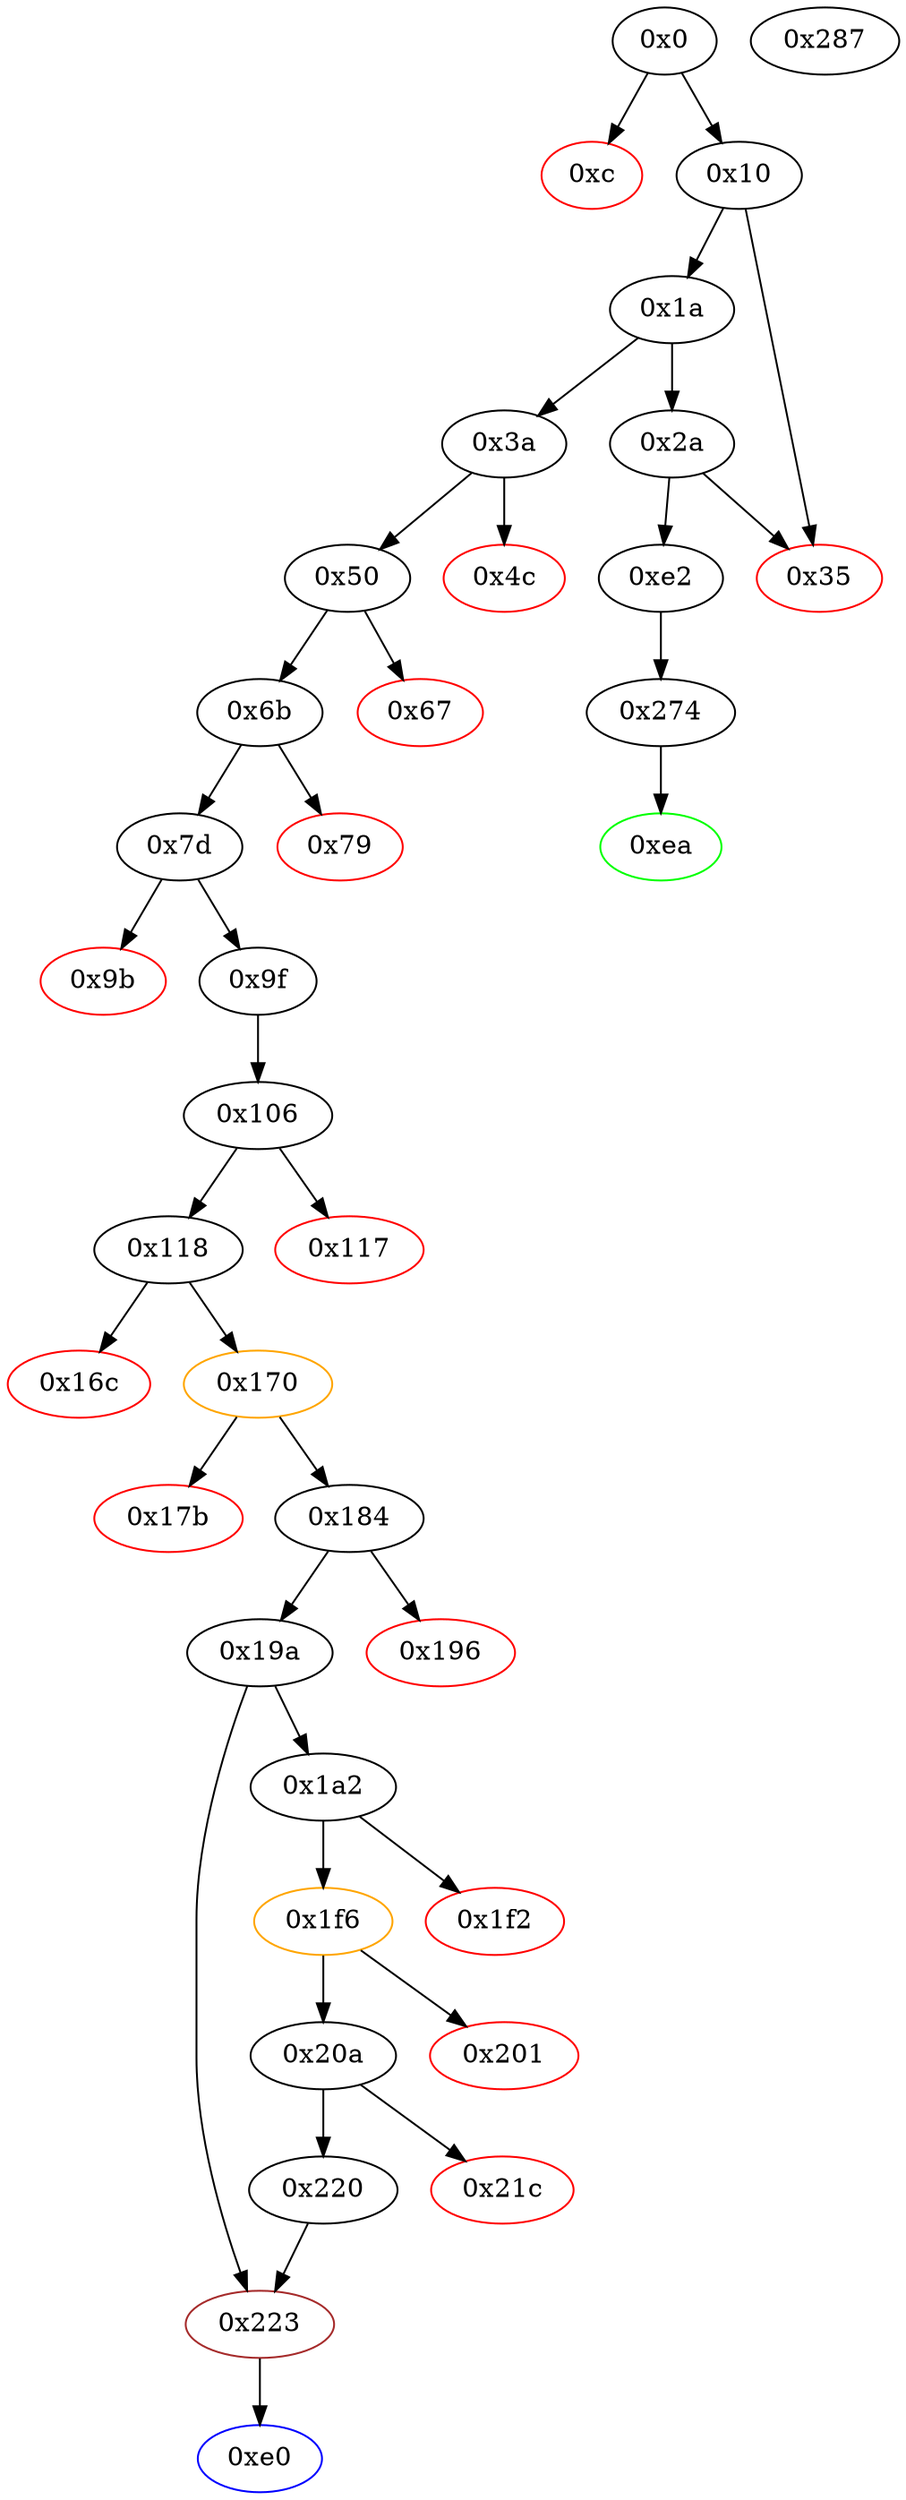 strict digraph "" {
"0x21c" [color=red, fillcolor=white, id="0x21c", style=filled, tooltip="Block 0x21c\n[0x21c:0x21f]\n---\nPredecessors: [0x20a]\nSuccessors: []\n---\n0x21c PUSH1 0x0\n0x21e DUP1\n0x21f REVERT\n---\n0x21c: V184 = 0x0\n0x21f: REVERT 0x0 0x0\n---\nEntry stack: [V13, 0xe0, V67, 0x0, V98, V178, V179]\nStack pops: 0\nStack additions: []\nExit stack: [V13, 0xe0, V67, 0x0, V98, V178, V179]\n\nDef sites:\nV13: {0x1a.0x1f}\n0xe0: {0x3a.0x3b}\nV67: {0x9f.0xb2}\n0x0: {0x106.0x107}\nV98: {0x118.0x121}\nV178: {0x20a.0x211}\nV179: {0x20a.0x212}\n"];
"0x0" [fillcolor=white, id="0x0", style=filled, tooltip="Block 0x0\n[0x0:0xb]\n---\nPredecessors: []\nSuccessors: [0xc, 0x10]\n---\n0x0 PUSH1 0x80\n0x2 PUSH1 0x40\n0x4 MSTORE\n0x5 CALLVALUE\n0x6 DUP1\n0x7 ISZERO\n0x8 PUSH2 0x10\n0xb JUMPI\n---\n0x0: V0 = 0x80\n0x2: V1 = 0x40\n0x4: M[0x40] = 0x80\n0x5: V2 = CALLVALUE\n0x7: V3 = ISZERO V2\n0x8: V4 = 0x10\n0xb: JUMPI 0x10 V3\n---\nEntry stack: []\nStack pops: 0\nStack additions: [V2]\nExit stack: [V2]\n\nDef sites:\n"];
"0x67" [color=red, fillcolor=white, id="0x67", style=filled, tooltip="Block 0x67\n[0x67:0x6a]\n---\nPredecessors: [0x50]\nSuccessors: []\n---\n0x67 PUSH1 0x0\n0x69 DUP1\n0x6a REVERT\n---\n0x67: V38 = 0x0\n0x6a: REVERT 0x0 0x0\n---\nEntry stack: [V13, 0xe0, V30, 0x4, 0x24, V33]\nStack pops: 0\nStack additions: []\nExit stack: [V13, 0xe0, V30, 0x4, 0x24, V33]\n\nDef sites:\nV13: {0x1a.0x1f}\n0xe0: {0x3a.0x3b}\nV30: {0x50.0x52}\n0x4: {0x3a.0x3e}\n0x24: {0x50.0x57}\nV33: {0x50.0x59}\n"];
"0x287" [fillcolor=white, id="0x287", style=filled, tooltip="Block 0x287\n[0x287:0x2bd]\n---\nPredecessors: []\nSuccessors: []\n---\n0x287 INVALID\n0x288 LOG2\n0x289 PUSH5 0x6970667358\n0x28f MISSING 0x22\n0x290 SLT\n0x291 SHA3\n0x292 SWAP1\n0x293 CODESIZE\n0x294 SHA3\n0x295 MISSING 0x5c\n0x296 MISSING 0xc\n0x297 PUSH8 0x635eebd3c97e66bb\n0x2a0 SMOD\n0x2a1 PUSH28 0xee99ff4839360e75f651c30ad0c817d164736f6c63430006080033\n---\n0x287: INVALID \n0x288: LOG S0 S1 S2 S3\n0x289: V205 = 0x6970667358\n0x28f: MISSING 0x22\n0x290: V206 = SLT S0 S1\n0x291: V207 = SHA3 V206 S2\n0x293: V208 = CODESIZE\n0x294: V209 = SHA3 V208 S3\n0x295: MISSING 0x5c\n0x296: MISSING 0xc\n0x297: V210 = 0x635eebd3c97e66bb\n0x2a0: V211 = SMOD 0x635eebd3c97e66bb S0\n0x2a1: V212 = 0xee99ff4839360e75f651c30ad0c817d164736f6c63430006080033\n---\nEntry stack: []\nStack pops: 0\nStack additions: [0x6970667358, V209, V207, 0xee99ff4839360e75f651c30ad0c817d164736f6c63430006080033, V211]\nExit stack: []\n\nDef sites:\n"];
"0x6b" [fillcolor=white, id="0x6b", style=filled, tooltip="Block 0x6b\n[0x6b:0x78]\n---\nPredecessors: [0x50]\nSuccessors: [0x79, 0x7d]\n---\n0x6b JUMPDEST\n0x6c DUP3\n0x6d ADD\n0x6e DUP4\n0x6f PUSH1 0x20\n0x71 DUP3\n0x72 ADD\n0x73 GT\n0x74 ISZERO\n0x75 PUSH2 0x7d\n0x78 JUMPI\n---\n0x6b: JUMPDEST \n0x6d: V39 = ADD 0x4 V33\n0x6f: V40 = 0x20\n0x72: V41 = ADD V39 0x20\n0x73: V42 = GT V41 V30\n0x74: V43 = ISZERO V42\n0x75: V44 = 0x7d\n0x78: JUMPI 0x7d V43\n---\nEntry stack: [V13, 0xe0, V30, 0x4, 0x24, V33]\nStack pops: 4\nStack additions: [S3, S2, S1, V39]\nExit stack: [V13, 0xe0, V30, 0x4, 0x24, V39]\n\nDef sites:\nV13: {0x1a.0x1f}\n0xe0: {0x3a.0x3b}\nV30: {0x50.0x52}\n0x4: {0x3a.0x3e}\n0x24: {0x50.0x57}\nV33: {0x50.0x59}\n"];
"0x223" [color=brown, fillcolor=white, id="0x223", style=filled, tooltip="Block 0x223\n[0x223:0x273]\n---\nPredecessors: [0x19a, 0x220]\nSuccessors: [0xe0]\n---\n0x223 JUMPDEST\n0x224 PUSH1 0x0\n0x226 DUP4\n0x227 MLOAD\n0x228 PUSH1 0x20\n0x22a DUP6\n0x22b ADD\n0x22c PUSH1 0x0\n0x22e CREATE\n0x22f PUSH1 0x40\n0x231 DUP1\n0x232 MLOAD\n0x233 PUSH1 0x1\n0x235 PUSH1 0x1\n0x237 PUSH1 0xa0\n0x239 SHL\n0x23a SUB\n0x23b DUP4\n0x23c AND\n0x23d DUP2\n0x23e MSTORE\n0x23f SWAP1\n0x240 MLOAD\n0x241 SWAP2\n0x242 SWAP3\n0x243 POP\n0x244 PUSH32 0xcf78cf0d6f3d8371e1075c69c492ab4ec5d8cf23a1a239b6a51a1d00be7ca312\n0x265 SWAP2\n0x266 SWAP1\n0x267 DUP2\n0x268 SWAP1\n0x269 SUB\n0x26a PUSH1 0x20\n0x26c ADD\n0x26d SWAP1\n0x26e LOG1\n0x26f POP\n0x270 POP\n0x271 POP\n0x272 POP\n0x273 JUMP\n---\n0x223: JUMPDEST \n0x224: V185 = 0x0\n0x227: V186 = M[V67]\n0x228: V187 = 0x20\n0x22b: V188 = ADD V67 0x20\n0x22c: V189 = 0x0\n0x22e: V190 = CREATE 0x0 V188 V186\n0x22f: V191 = 0x40\n0x232: V192 = M[0x40]\n0x233: V193 = 0x1\n0x235: V194 = 0x1\n0x237: V195 = 0xa0\n0x239: V196 = SHL 0xa0 0x1\n0x23a: V197 = SUB 0x10000000000000000000000000000000000000000 0x1\n0x23c: V198 = AND V190 0xffffffffffffffffffffffffffffffffffffffff\n0x23e: M[V192] = V198\n0x240: V199 = M[0x40]\n0x244: V200 = 0xcf78cf0d6f3d8371e1075c69c492ab4ec5d8cf23a1a239b6a51a1d00be7ca312\n0x269: V201 = SUB V192 V199\n0x26a: V202 = 0x20\n0x26c: V203 = ADD 0x20 V201\n0x26e: LOG V199 V203 0xcf78cf0d6f3d8371e1075c69c492ab4ec5d8cf23a1a239b6a51a1d00be7ca312\n0x273: JUMP 0xe0\n---\nEntry stack: [V13, 0xe0, V67, 0x0, V98]\nStack pops: 4\nStack additions: []\nExit stack: [V13]\n\nDef sites:\nV13: {0x1a.0x1f}\n0xe0: {0x3a.0x3b}\nV67: {0x9f.0xb2}\n0x0: {0x106.0x107}\nV98: {0x118.0x121}\n"];
"0x201" [color=red, fillcolor=white, id="0x201", style=filled, tooltip="Block 0x201\n[0x201:0x209]\n---\nPredecessors: [0x1f6]\nSuccessors: []\n---\n0x201 RETURNDATASIZE\n0x202 PUSH1 0x0\n0x204 DUP1\n0x205 RETURNDATACOPY\n0x206 RETURNDATASIZE\n0x207 PUSH1 0x0\n0x209 REVERT\n---\n0x201: V173 = RETURNDATASIZE\n0x202: V174 = 0x0\n0x205: RETURNDATACOPY 0x0 0x0 V173\n0x206: V175 = RETURNDATASIZE\n0x207: V176 = 0x0\n0x209: REVERT 0x0 V175\n---\nEntry stack: [V13, 0xe0, V67, 0x0, V98, 0xb3f879cb30fe243b4dfee438691c04, 0xd8ccd0f3, V157, V170]\nStack pops: 0\nStack additions: []\nExit stack: [V13, 0xe0, V67, 0x0, V98, 0xb3f879cb30fe243b4dfee438691c04, 0xd8ccd0f3, V157, V170]\n\nDef sites:\nV13: {0x1a.0x1f}\n0xe0: {0x3a.0x3b}\nV67: {0x9f.0xb2}\n0x0: {0x106.0x107}\nV98: {0x118.0x121}\n0xb3f879cb30fe243b4dfee438691c04: {0x1a2.0x1ba}\n0xd8ccd0f3: {0x1a2.0x1bb}\nV157: {0x1a2.0x1d9}\nV170: {0x1f6.0x1fa}\n"];
"0x220" [fillcolor=white, id="0x220", style=filled, tooltip="Block 0x220\n[0x220:0x222]\n---\nPredecessors: [0x20a]\nSuccessors: [0x223]\n---\n0x220 JUMPDEST\n0x221 POP\n0x222 POP\n---\n0x220: JUMPDEST \n---\nEntry stack: [V13, 0xe0, V67, 0x0, V98, V178, V179]\nStack pops: 2\nStack additions: []\nExit stack: [V13, 0xe0, V67, 0x0, V98]\n\nDef sites:\nV13: {0x1a.0x1f}\n0xe0: {0x3a.0x3b}\nV67: {0x9f.0xb2}\n0x0: {0x106.0x107}\nV98: {0x118.0x121}\nV178: {0x20a.0x211}\nV179: {0x20a.0x212}\n"];
"0xe0" [color=blue, fillcolor=white, id="0xe0", style=filled, tooltip="Block 0xe0\n[0xe0:0xe1]\n---\nPredecessors: [0x223]\nSuccessors: []\n---\n0xe0 JUMPDEST\n0xe1 STOP\n---\n0xe0: JUMPDEST \n0xe1: STOP \n---\nEntry stack: [V13]\nStack pops: 0\nStack additions: []\nExit stack: [V13]\n\nDef sites:\nV13: {0x1a.0x1f}\n"];
"0x1f2" [color=red, fillcolor=white, id="0x1f2", style=filled, tooltip="Block 0x1f2\n[0x1f2:0x1f5]\n---\nPredecessors: [0x1a2]\nSuccessors: []\n---\n0x1f2 PUSH1 0x0\n0x1f4 DUP1\n0x1f5 REVERT\n---\n0x1f2: V167 = 0x0\n0x1f5: REVERT 0x0 0x0\n---\nEntry stack: [V13, 0xe0, V67, 0x0, V98, 0xb3f879cb30fe243b4dfee438691c04, 0xd8ccd0f3, V157, 0x20, V160, V161, V160, 0x0, 0xb3f879cb30fe243b4dfee438691c04, V164]\nStack pops: 0\nStack additions: []\nExit stack: [V13, 0xe0, V67, 0x0, V98, 0xb3f879cb30fe243b4dfee438691c04, 0xd8ccd0f3, V157, 0x20, V160, V161, V160, 0x0, 0xb3f879cb30fe243b4dfee438691c04, V164]\n\nDef sites:\nV13: {0x1a.0x1f}\n0xe0: {0x3a.0x3b}\nV67: {0x9f.0xb2}\n0x0: {0x106.0x107}\nV98: {0x118.0x121}\n0xb3f879cb30fe243b4dfee438691c04: {0x1a2.0x1ba}\n0xd8ccd0f3: {0x1a2.0x1bb}\nV157: {0x1a2.0x1d9}\n0x20: {0x1a2.0x1dd}\nV160: {0x1a2.0x1e1}\nV161: {0x1a2.0x1e4}\nV160: {0x1a2.0x1e1}\n0x0: {0x1a2.0x1e6}\n0xb3f879cb30fe243b4dfee438691c04: {0x1a2.0x1ba}\nV164: {0x1a2.0x1eb}\n"];
"0x118" [fillcolor=white, id="0x118", style=filled, tooltip="Block 0x118\n[0x118:0x16b]\n---\nPredecessors: [0x106]\nSuccessors: [0x16c, 0x170]\n---\n0x118 JUMPDEST\n0x119 DIV\n0x11a SWAP1\n0x11b POP\n0x11c PUSH1 0x8\n0x11e DUP2\n0x11f DIV\n0x120 SWAP1\n0x121 SUB\n0x122 PUSH1 0x40\n0x124 DUP1\n0x125 MLOAD\n0x126 PUSH4 0x70a08231\n0x12b PUSH1 0xe0\n0x12d SHL\n0x12e DUP2\n0x12f MSTORE\n0x130 ADDRESS\n0x131 PUSH1 0x4\n0x133 DUP3\n0x134 ADD\n0x135 MSTORE\n0x136 SWAP1\n0x137 MLOAD\n0x138 DUP3\n0x139 SWAP2\n0x13a PUSH15 0xb3f879cb30fe243b4dfee438691c04\n0x14a SWAP2\n0x14b PUSH4 0x70a08231\n0x150 SWAP2\n0x151 PUSH1 0x24\n0x153 DUP1\n0x154 DUP3\n0x155 ADD\n0x156 SWAP3\n0x157 PUSH1 0x20\n0x159 SWAP3\n0x15a SWAP1\n0x15b SWAP2\n0x15c SWAP1\n0x15d DUP3\n0x15e SWAP1\n0x15f SUB\n0x160 ADD\n0x161 DUP2\n0x162 DUP7\n0x163 DUP1\n0x164 EXTCODESIZE\n0x165 ISZERO\n0x166 DUP1\n0x167 ISZERO\n0x168 PUSH2 0x170\n0x16b JUMPI\n---\n0x118: JUMPDEST \n0x119: V95 = DIV V93 0xa0aa\n0x11c: V96 = 0x8\n0x11f: V97 = DIV V95 0x8\n0x121: V98 = SUB V95 V97\n0x122: V99 = 0x40\n0x125: V100 = M[0x40]\n0x126: V101 = 0x70a08231\n0x12b: V102 = 0xe0\n0x12d: V103 = SHL 0xe0 0x70a08231\n0x12f: M[V100] = 0x70a0823100000000000000000000000000000000000000000000000000000000\n0x130: V104 = ADDRESS\n0x131: V105 = 0x4\n0x134: V106 = ADD V100 0x4\n0x135: M[V106] = V104\n0x137: V107 = M[0x40]\n0x13a: V108 = 0xb3f879cb30fe243b4dfee438691c04\n0x14b: V109 = 0x70a08231\n0x151: V110 = 0x24\n0x155: V111 = ADD V100 0x24\n0x157: V112 = 0x20\n0x15f: V113 = SUB V100 V107\n0x160: V114 = ADD V113 0x24\n0x164: V115 = EXTCODESIZE 0xb3f879cb30fe243b4dfee438691c04\n0x165: V116 = ISZERO V115\n0x167: V117 = ISZERO V116\n0x168: V118 = 0x170\n0x16b: JUMPI 0x170 V117\n---\nEntry stack: [V13, 0xe0, V67, 0x0, 0x0, 0xa0aa, V93]\nStack pops: 3\nStack additions: [V98, V98, 0xb3f879cb30fe243b4dfee438691c04, 0x70a08231, V111, 0x20, V107, V114, V107, 0xb3f879cb30fe243b4dfee438691c04, V116]\nExit stack: [V13, 0xe0, V67, 0x0, V98, V98, 0xb3f879cb30fe243b4dfee438691c04, 0x70a08231, V111, 0x20, V107, V114, V107, 0xb3f879cb30fe243b4dfee438691c04, V116]\n\nDef sites:\nV13: {0x1a.0x1f}\n0xe0: {0x3a.0x3b}\nV67: {0x9f.0xb2}\n0x0: {0x106.0x107}\n0x0: {0x106.0x107}\n0xa0aa: {0x106.0x10a}\nV93: {0x106.0x111}\n"];
"0x2a" [fillcolor=white, id="0x2a", style=filled, tooltip="Block 0x2a\n[0x2a:0x34]\n---\nPredecessors: [0x1a]\nSuccessors: [0x35, 0xe2]\n---\n0x2a DUP1\n0x2b PUSH4 0xc91d59fe\n0x30 EQ\n0x31 PUSH2 0xe2\n0x34 JUMPI\n---\n0x2b: V17 = 0xc91d59fe\n0x30: V18 = EQ 0xc91d59fe V13\n0x31: V19 = 0xe2\n0x34: JUMPI 0xe2 V18\n---\nEntry stack: [V13]\nStack pops: 1\nStack additions: [S0]\nExit stack: [V13]\n\nDef sites:\nV13: {0x1a.0x1f}\n"];
"0x106" [fillcolor=white, id="0x106", style=filled, tooltip="Block 0x106\n[0x106:0x116]\n---\nPredecessors: [0x9f]\nSuccessors: [0x117, 0x118]\n---\n0x106 JUMPDEST\n0x107 PUSH1 0x0\n0x109 DUP1\n0x10a PUSH2 0xa0aa\n0x10d GAS\n0x10e PUSH2 0x374a\n0x111 ADD\n0x112 DUP2\n0x113 PUSH2 0x118\n0x116 JUMPI\n---\n0x106: JUMPDEST \n0x107: V89 = 0x0\n0x10a: V90 = 0xa0aa\n0x10d: V91 = GAS\n0x10e: V92 = 0x374a\n0x111: V93 = ADD 0x374a V91\n0x113: V94 = 0x118\n0x116: JUMPI 0x118 0xa0aa\n---\nEntry stack: [V13, 0xe0, V67]\nStack pops: 0\nStack additions: [0x0, 0x0, 0xa0aa, V93]\nExit stack: [V13, 0xe0, V67, 0x0, 0x0, 0xa0aa, V93]\n\nDef sites:\nV13: {0x1a.0x1f}\n0xe0: {0x3a.0x3b}\nV67: {0x9f.0xb2}\n"];
"0x1f6" [color=orange, fillcolor=white, id="0x1f6", style=filled, tooltip="Block 0x1f6\n[0x1f6:0x200]\n---\nPredecessors: [0x1a2]\nSuccessors: [0x201, 0x20a]\n---\n0x1f6 JUMPDEST\n0x1f7 POP\n0x1f8 GAS\n0x1f9 CALL\n0x1fa ISZERO\n0x1fb DUP1\n0x1fc ISZERO\n0x1fd PUSH2 0x20a\n0x200 JUMPI\n---\n0x1f6: JUMPDEST \n0x1f8: V168 = GAS\n0x1f9: V169 = CALL V168 0xb3f879cb30fe243b4dfee438691c04 0x0 V160 V161 V160 0x20\n0x1fa: V170 = ISZERO V169\n0x1fc: V171 = ISZERO V170\n0x1fd: V172 = 0x20a\n0x200: JUMPI 0x20a V171\n---\nEntry stack: [V13, 0xe0, V67, 0x0, V98, 0xb3f879cb30fe243b4dfee438691c04, 0xd8ccd0f3, V157, 0x20, V160, V161, V160, 0x0, 0xb3f879cb30fe243b4dfee438691c04, V164]\nStack pops: 7\nStack additions: [V170]\nExit stack: [V13, 0xe0, V67, 0x0, V98, 0xb3f879cb30fe243b4dfee438691c04, 0xd8ccd0f3, V157, V170]\n\nDef sites:\nV13: {0x1a.0x1f}\n0xe0: {0x3a.0x3b}\nV67: {0x9f.0xb2}\n0x0: {0x106.0x107}\nV98: {0x118.0x121}\n0xb3f879cb30fe243b4dfee438691c04: {0x1a2.0x1ba}\n0xd8ccd0f3: {0x1a2.0x1bb}\nV157: {0x1a2.0x1d9}\n0x20: {0x1a2.0x1dd}\nV160: {0x1a2.0x1e1}\nV161: {0x1a2.0x1e4}\nV160: {0x1a2.0x1e1}\n0x0: {0x1a2.0x1e6}\n0xb3f879cb30fe243b4dfee438691c04: {0x1a2.0x1ba}\nV164: {0x1a2.0x1eb}\n"];
"0x16c" [color=red, fillcolor=white, id="0x16c", style=filled, tooltip="Block 0x16c\n[0x16c:0x16f]\n---\nPredecessors: [0x118]\nSuccessors: []\n---\n0x16c PUSH1 0x0\n0x16e DUP1\n0x16f REVERT\n---\n0x16c: V119 = 0x0\n0x16f: REVERT 0x0 0x0\n---\nEntry stack: [V13, 0xe0, V67, 0x0, V98, V98, 0xb3f879cb30fe243b4dfee438691c04, 0x70a08231, V111, 0x20, V107, V114, V107, 0xb3f879cb30fe243b4dfee438691c04, V116]\nStack pops: 0\nStack additions: []\nExit stack: [V13, 0xe0, V67, 0x0, V98, V98, 0xb3f879cb30fe243b4dfee438691c04, 0x70a08231, V111, 0x20, V107, V114, V107, 0xb3f879cb30fe243b4dfee438691c04, V116]\n\nDef sites:\nV13: {0x1a.0x1f}\n0xe0: {0x3a.0x3b}\nV67: {0x9f.0xb2}\n0x0: {0x106.0x107}\nV98: {0x118.0x121}\nV98: {0x118.0x121}\n0xb3f879cb30fe243b4dfee438691c04: {0x118.0x13a}\n0x70a08231: {0x118.0x14b}\nV111: {0x118.0x155}\n0x20: {0x118.0x157}\nV107: {0x118.0x137}\nV114: {0x118.0x160}\nV107: {0x118.0x137}\n0xb3f879cb30fe243b4dfee438691c04: {0x118.0x13a}\nV116: {0x118.0x165}\n"];
"0x17b" [color=red, fillcolor=white, id="0x17b", style=filled, tooltip="Block 0x17b\n[0x17b:0x183]\n---\nPredecessors: [0x170]\nSuccessors: []\n---\n0x17b RETURNDATASIZE\n0x17c PUSH1 0x0\n0x17e DUP1\n0x17f RETURNDATACOPY\n0x180 RETURNDATASIZE\n0x181 PUSH1 0x0\n0x183 REVERT\n---\n0x17b: V125 = RETURNDATASIZE\n0x17c: V126 = 0x0\n0x17f: RETURNDATACOPY 0x0 0x0 V125\n0x180: V127 = RETURNDATASIZE\n0x181: V128 = 0x0\n0x183: REVERT 0x0 V127\n---\nEntry stack: [V13, 0xe0, V67, 0x0, V98, V98, 0xb3f879cb30fe243b4dfee438691c04, 0x70a08231, V111, V122]\nStack pops: 0\nStack additions: []\nExit stack: [V13, 0xe0, V67, 0x0, V98, V98, 0xb3f879cb30fe243b4dfee438691c04, 0x70a08231, V111, V122]\n\nDef sites:\nV13: {0x1a.0x1f}\n0xe0: {0x3a.0x3b}\nV67: {0x9f.0xb2}\n0x0: {0x106.0x107}\nV98: {0x118.0x121}\nV98: {0x118.0x121}\n0xb3f879cb30fe243b4dfee438691c04: {0x118.0x13a}\n0x70a08231: {0x118.0x14b}\nV111: {0x118.0x155}\nV122: {0x170.0x174}\n"];
"0x79" [color=red, fillcolor=white, id="0x79", style=filled, tooltip="Block 0x79\n[0x79:0x7c]\n---\nPredecessors: [0x6b]\nSuccessors: []\n---\n0x79 PUSH1 0x0\n0x7b DUP1\n0x7c REVERT\n---\n0x79: V45 = 0x0\n0x7c: REVERT 0x0 0x0\n---\nEntry stack: [V13, 0xe0, V30, 0x4, 0x24, V39]\nStack pops: 0\nStack additions: []\nExit stack: [V13, 0xe0, V30, 0x4, 0x24, V39]\n\nDef sites:\nV13: {0x1a.0x1f}\n0xe0: {0x3a.0x3b}\nV30: {0x50.0x52}\n0x4: {0x3a.0x3e}\n0x24: {0x50.0x57}\nV39: {0x6b.0x6d}\n"];
"0x1a" [fillcolor=white, id="0x1a", style=filled, tooltip="Block 0x1a\n[0x1a:0x29]\n---\nPredecessors: [0x10]\nSuccessors: [0x2a, 0x3a]\n---\n0x1a PUSH1 0x0\n0x1c CALLDATALOAD\n0x1d PUSH1 0xe0\n0x1f SHR\n0x20 DUP1\n0x21 PUSH3 0x774360\n0x25 EQ\n0x26 PUSH2 0x3a\n0x29 JUMPI\n---\n0x1a: V10 = 0x0\n0x1c: V11 = CALLDATALOAD 0x0\n0x1d: V12 = 0xe0\n0x1f: V13 = SHR 0xe0 V11\n0x21: V14 = 0x774360\n0x25: V15 = EQ 0x774360 V13\n0x26: V16 = 0x3a\n0x29: JUMPI 0x3a V15\n---\nEntry stack: []\nStack pops: 0\nStack additions: [V13]\nExit stack: [V13]\n\nDef sites:\n"];
"0x50" [fillcolor=white, id="0x50", style=filled, tooltip="Block 0x50\n[0x50:0x66]\n---\nPredecessors: [0x3a]\nSuccessors: [0x67, 0x6b]\n---\n0x50 JUMPDEST\n0x51 DUP2\n0x52 ADD\n0x53 SWAP1\n0x54 PUSH1 0x20\n0x56 DUP2\n0x57 ADD\n0x58 DUP2\n0x59 CALLDATALOAD\n0x5a PUSH5 0x100000000\n0x60 DUP2\n0x61 GT\n0x62 ISZERO\n0x63 PUSH2 0x6b\n0x66 JUMPI\n---\n0x50: JUMPDEST \n0x52: V30 = ADD 0x4 V24\n0x54: V31 = 0x20\n0x57: V32 = ADD 0x4 0x20\n0x59: V33 = CALLDATALOAD 0x4\n0x5a: V34 = 0x100000000\n0x61: V35 = GT V33 0x100000000\n0x62: V36 = ISZERO V35\n0x63: V37 = 0x6b\n0x66: JUMPI 0x6b V36\n---\nEntry stack: [V13, 0xe0, 0x4, V24]\nStack pops: 2\nStack additions: [V30, S1, 0x24, V33]\nExit stack: [V13, 0xe0, V30, 0x4, 0x24, V33]\n\nDef sites:\nV13: {0x1a.0x1f}\n0xe0: {0x3a.0x3b}\n0x4: {0x3a.0x3e}\nV24: {0x3a.0x42}\n"];
"0xe2" [fillcolor=white, id="0xe2", style=filled, tooltip="Block 0xe2\n[0xe2:0xe9]\n---\nPredecessors: [0x2a]\nSuccessors: [0x274]\n---\n0xe2 JUMPDEST\n0xe3 PUSH2 0xea\n0xe6 PUSH2 0x274\n0xe9 JUMP\n---\n0xe2: JUMPDEST \n0xe3: V75 = 0xea\n0xe6: V76 = 0x274\n0xe9: JUMP 0x274\n---\nEntry stack: [V13]\nStack pops: 0\nStack additions: [0xea]\nExit stack: [V13, 0xea]\n\nDef sites:\nV13: {0x1a.0x1f}\n"];
"0x170" [color=orange, fillcolor=white, id="0x170", style=filled, tooltip="Block 0x170\n[0x170:0x17a]\n---\nPredecessors: [0x118]\nSuccessors: [0x17b, 0x184]\n---\n0x170 JUMPDEST\n0x171 POP\n0x172 GAS\n0x173 STATICCALL\n0x174 ISZERO\n0x175 DUP1\n0x176 ISZERO\n0x177 PUSH2 0x184\n0x17a JUMPI\n---\n0x170: JUMPDEST \n0x172: V120 = GAS\n0x173: V121 = STATICCALL V120 0xb3f879cb30fe243b4dfee438691c04 V107 V114 V107 0x20\n0x174: V122 = ISZERO V121\n0x176: V123 = ISZERO V122\n0x177: V124 = 0x184\n0x17a: JUMPI 0x184 V123\n---\nEntry stack: [V13, 0xe0, V67, 0x0, V98, V98, 0xb3f879cb30fe243b4dfee438691c04, 0x70a08231, V111, 0x20, V107, V114, V107, 0xb3f879cb30fe243b4dfee438691c04, V116]\nStack pops: 6\nStack additions: [V122]\nExit stack: [V13, 0xe0, V67, 0x0, V98, V98, 0xb3f879cb30fe243b4dfee438691c04, 0x70a08231, V111, V122]\n\nDef sites:\nV13: {0x1a.0x1f}\n0xe0: {0x3a.0x3b}\nV67: {0x9f.0xb2}\n0x0: {0x106.0x107}\nV98: {0x118.0x121}\nV98: {0x118.0x121}\n0xb3f879cb30fe243b4dfee438691c04: {0x118.0x13a}\n0x70a08231: {0x118.0x14b}\nV111: {0x118.0x155}\n0x20: {0x118.0x157}\nV107: {0x118.0x137}\nV114: {0x118.0x160}\nV107: {0x118.0x137}\n0xb3f879cb30fe243b4dfee438691c04: {0x118.0x13a}\nV116: {0x118.0x165}\n"];
"0x9b" [color=red, fillcolor=white, id="0x9b", style=filled, tooltip="Block 0x9b\n[0x9b:0x9e]\n---\nPredecessors: [0x7d]\nSuccessors: []\n---\n0x9b PUSH1 0x0\n0x9d DUP1\n0x9e REVERT\n---\n0x9b: V58 = 0x0\n0x9e: REVERT 0x0 0x0\n---\nEntry stack: [V13, 0xe0, V30, 0x4, V48, V46, 0x24]\nStack pops: 0\nStack additions: []\nExit stack: [V13, 0xe0, V30, 0x4, V48, V46, 0x24]\n\nDef sites:\nV13: {0x1a.0x1f}\n0xe0: {0x3a.0x3b}\nV30: {0x50.0x52}\n0x4: {0x3a.0x3e}\nV48: {0x7d.0x83}\nV46: {0x7d.0x7f}\n0x24: {0x50.0x57}\n"];
"0xc" [color=red, fillcolor=white, id="0xc", style=filled, tooltip="Block 0xc\n[0xc:0xf]\n---\nPredecessors: [0x0]\nSuccessors: []\n---\n0xc PUSH1 0x0\n0xe DUP1\n0xf REVERT\n---\n0xc: V5 = 0x0\n0xf: REVERT 0x0 0x0\n---\nEntry stack: [V2]\nStack pops: 0\nStack additions: []\nExit stack: [V2]\n\nDef sites:\nV2: {0x0.0x5}\n"];
"0x274" [fillcolor=white, id="0x274", style=filled, tooltip="Block 0x274\n[0x274:0x286]\n---\nPredecessors: [0xe2]\nSuccessors: [0xea]\n---\n0x274 JUMPDEST\n0x275 PUSH15 0xb3f879cb30fe243b4dfee438691c04\n0x285 DUP2\n0x286 JUMP\n---\n0x274: JUMPDEST \n0x275: V204 = 0xb3f879cb30fe243b4dfee438691c04\n0x286: JUMP 0xea\n---\nEntry stack: [V13, 0xea]\nStack pops: 1\nStack additions: [S0, 0xb3f879cb30fe243b4dfee438691c04]\nExit stack: [V13, 0xea, 0xb3f879cb30fe243b4dfee438691c04]\n\nDef sites:\nV13: {0x1a.0x1f}\n0xea: {0xe2.0xe3}\n"];
"0x20a" [fillcolor=white, id="0x20a", style=filled, tooltip="Block 0x20a\n[0x20a:0x21b]\n---\nPredecessors: [0x1f6]\nSuccessors: [0x21c, 0x220]\n---\n0x20a JUMPDEST\n0x20b POP\n0x20c POP\n0x20d POP\n0x20e POP\n0x20f PUSH1 0x40\n0x211 MLOAD\n0x212 RETURNDATASIZE\n0x213 PUSH1 0x20\n0x215 DUP2\n0x216 LT\n0x217 ISZERO\n0x218 PUSH2 0x220\n0x21b JUMPI\n---\n0x20a: JUMPDEST \n0x20f: V177 = 0x40\n0x211: V178 = M[0x40]\n0x212: V179 = RETURNDATASIZE\n0x213: V180 = 0x20\n0x216: V181 = LT V179 0x20\n0x217: V182 = ISZERO V181\n0x218: V183 = 0x220\n0x21b: JUMPI 0x220 V182\n---\nEntry stack: [V13, 0xe0, V67, 0x0, V98, 0xb3f879cb30fe243b4dfee438691c04, 0xd8ccd0f3, V157, V170]\nStack pops: 4\nStack additions: [V178, V179]\nExit stack: [V13, 0xe0, V67, 0x0, V98, V178, V179]\n\nDef sites:\nV13: {0x1a.0x1f}\n0xe0: {0x3a.0x3b}\nV67: {0x9f.0xb2}\n0x0: {0x106.0x107}\nV98: {0x118.0x121}\n0xb3f879cb30fe243b4dfee438691c04: {0x1a2.0x1ba}\n0xd8ccd0f3: {0x1a2.0x1bb}\nV157: {0x1a2.0x1d9}\nV170: {0x1f6.0x1fa}\n"];
"0x184" [fillcolor=white, id="0x184", style=filled, tooltip="Block 0x184\n[0x184:0x195]\n---\nPredecessors: [0x170]\nSuccessors: [0x196, 0x19a]\n---\n0x184 JUMPDEST\n0x185 POP\n0x186 POP\n0x187 POP\n0x188 POP\n0x189 PUSH1 0x40\n0x18b MLOAD\n0x18c RETURNDATASIZE\n0x18d PUSH1 0x20\n0x18f DUP2\n0x190 LT\n0x191 ISZERO\n0x192 PUSH2 0x19a\n0x195 JUMPI\n---\n0x184: JUMPDEST \n0x189: V129 = 0x40\n0x18b: V130 = M[0x40]\n0x18c: V131 = RETURNDATASIZE\n0x18d: V132 = 0x20\n0x190: V133 = LT V131 0x20\n0x191: V134 = ISZERO V133\n0x192: V135 = 0x19a\n0x195: JUMPI 0x19a V134\n---\nEntry stack: [V13, 0xe0, V67, 0x0, V98, V98, 0xb3f879cb30fe243b4dfee438691c04, 0x70a08231, V111, V122]\nStack pops: 4\nStack additions: [V130, V131]\nExit stack: [V13, 0xe0, V67, 0x0, V98, V98, V130, V131]\n\nDef sites:\nV13: {0x1a.0x1f}\n0xe0: {0x3a.0x3b}\nV67: {0x9f.0xb2}\n0x0: {0x106.0x107}\nV98: {0x118.0x121}\nV98: {0x118.0x121}\n0xb3f879cb30fe243b4dfee438691c04: {0x118.0x13a}\n0x70a08231: {0x118.0x14b}\nV111: {0x118.0x155}\nV122: {0x170.0x174}\n"];
"0x117" [color=red, fillcolor=white, id="0x117", style=filled, tooltip="Block 0x117\n[0x117:0x117]\n---\nPredecessors: [0x106]\nSuccessors: []\n---\n0x117 INVALID\n---\n0x117: INVALID \n---\nEntry stack: [V13, 0xe0, V67, 0x0, 0x0, 0xa0aa, V93]\nStack pops: 0\nStack additions: []\nExit stack: [V13, 0xe0, V67, 0x0, 0x0, 0xa0aa, V93]\n\nDef sites:\nV13: {0x1a.0x1f}\n0xe0: {0x3a.0x3b}\nV67: {0x9f.0xb2}\n0x0: {0x106.0x107}\n0x0: {0x106.0x107}\n0xa0aa: {0x106.0x10a}\nV93: {0x106.0x111}\n"];
"0x3a" [fillcolor=white, id="0x3a", style=filled, tooltip="Block 0x3a\n[0x3a:0x4b]\n---\nPredecessors: [0x1a]\nSuccessors: [0x4c, 0x50]\n---\n0x3a JUMPDEST\n0x3b PUSH2 0xe0\n0x3e PUSH1 0x4\n0x40 DUP1\n0x41 CALLDATASIZE\n0x42 SUB\n0x43 PUSH1 0x20\n0x45 DUP2\n0x46 LT\n0x47 ISZERO\n0x48 PUSH2 0x50\n0x4b JUMPI\n---\n0x3a: JUMPDEST \n0x3b: V21 = 0xe0\n0x3e: V22 = 0x4\n0x41: V23 = CALLDATASIZE\n0x42: V24 = SUB V23 0x4\n0x43: V25 = 0x20\n0x46: V26 = LT V24 0x20\n0x47: V27 = ISZERO V26\n0x48: V28 = 0x50\n0x4b: JUMPI 0x50 V27\n---\nEntry stack: [V13]\nStack pops: 0\nStack additions: [0xe0, 0x4, V24]\nExit stack: [V13, 0xe0, 0x4, V24]\n\nDef sites:\nV13: {0x1a.0x1f}\n"];
"0x7d" [fillcolor=white, id="0x7d", style=filled, tooltip="Block 0x7d\n[0x7d:0x9a]\n---\nPredecessors: [0x6b]\nSuccessors: [0x9b, 0x9f]\n---\n0x7d JUMPDEST\n0x7e DUP1\n0x7f CALLDATALOAD\n0x80 SWAP1\n0x81 PUSH1 0x20\n0x83 ADD\n0x84 SWAP2\n0x85 DUP5\n0x86 PUSH1 0x1\n0x88 DUP4\n0x89 MUL\n0x8a DUP5\n0x8b ADD\n0x8c GT\n0x8d PUSH5 0x100000000\n0x93 DUP4\n0x94 GT\n0x95 OR\n0x96 ISZERO\n0x97 PUSH2 0x9f\n0x9a JUMPI\n---\n0x7d: JUMPDEST \n0x7f: V46 = CALLDATALOAD V39\n0x81: V47 = 0x20\n0x83: V48 = ADD 0x20 V39\n0x86: V49 = 0x1\n0x89: V50 = MUL V46 0x1\n0x8b: V51 = ADD V48 V50\n0x8c: V52 = GT V51 V30\n0x8d: V53 = 0x100000000\n0x94: V54 = GT V46 0x100000000\n0x95: V55 = OR V54 V52\n0x96: V56 = ISZERO V55\n0x97: V57 = 0x9f\n0x9a: JUMPI 0x9f V56\n---\nEntry stack: [V13, 0xe0, V30, 0x4, 0x24, V39]\nStack pops: 4\nStack additions: [S3, S2, V48, V46, S1]\nExit stack: [V13, 0xe0, V30, 0x4, V48, V46, 0x24]\n\nDef sites:\nV13: {0x1a.0x1f}\n0xe0: {0x3a.0x3b}\nV30: {0x50.0x52}\n0x4: {0x3a.0x3e}\n0x24: {0x50.0x57}\nV39: {0x6b.0x6d}\n"];
"0x1a2" [fillcolor=white, id="0x1a2", style=filled, tooltip="Block 0x1a2\n[0x1a2:0x1f1]\n---\nPredecessors: [0x19a]\nSuccessors: [0x1f2, 0x1f6]\n---\n0x1a2 PUSH15 0xb3f879cb30fe243b4dfee438691c04\n0x1b2 PUSH1 0x1\n0x1b4 PUSH1 0x1\n0x1b6 PUSH1 0xa0\n0x1b8 SHL\n0x1b9 SUB\n0x1ba AND\n0x1bb PUSH4 0xd8ccd0f3\n0x1c0 DUP3\n0x1c1 PUSH1 0x40\n0x1c3 MLOAD\n0x1c4 DUP3\n0x1c5 PUSH4 0xffffffff\n0x1ca AND\n0x1cb PUSH1 0xe0\n0x1cd SHL\n0x1ce DUP2\n0x1cf MSTORE\n0x1d0 PUSH1 0x4\n0x1d2 ADD\n0x1d3 DUP1\n0x1d4 DUP3\n0x1d5 DUP2\n0x1d6 MSTORE\n0x1d7 PUSH1 0x20\n0x1d9 ADD\n0x1da SWAP2\n0x1db POP\n0x1dc POP\n0x1dd PUSH1 0x20\n0x1df PUSH1 0x40\n0x1e1 MLOAD\n0x1e2 DUP1\n0x1e3 DUP4\n0x1e4 SUB\n0x1e5 DUP2\n0x1e6 PUSH1 0x0\n0x1e8 DUP8\n0x1e9 DUP1\n0x1ea EXTCODESIZE\n0x1eb ISZERO\n0x1ec DUP1\n0x1ed ISZERO\n0x1ee PUSH2 0x1f6\n0x1f1 JUMPI\n---\n0x1a2: V140 = 0xb3f879cb30fe243b4dfee438691c04\n0x1b2: V141 = 0x1\n0x1b4: V142 = 0x1\n0x1b6: V143 = 0xa0\n0x1b8: V144 = SHL 0xa0 0x1\n0x1b9: V145 = SUB 0x10000000000000000000000000000000000000000 0x1\n0x1ba: V146 = AND 0xffffffffffffffffffffffffffffffffffffffff 0xb3f879cb30fe243b4dfee438691c04\n0x1bb: V147 = 0xd8ccd0f3\n0x1c1: V148 = 0x40\n0x1c3: V149 = M[0x40]\n0x1c5: V150 = 0xffffffff\n0x1ca: V151 = AND 0xffffffff 0xd8ccd0f3\n0x1cb: V152 = 0xe0\n0x1cd: V153 = SHL 0xe0 0xd8ccd0f3\n0x1cf: M[V149] = 0xd8ccd0f300000000000000000000000000000000000000000000000000000000\n0x1d0: V154 = 0x4\n0x1d2: V155 = ADD 0x4 V149\n0x1d6: M[V155] = V98\n0x1d7: V156 = 0x20\n0x1d9: V157 = ADD 0x20 V155\n0x1dd: V158 = 0x20\n0x1df: V159 = 0x40\n0x1e1: V160 = M[0x40]\n0x1e4: V161 = SUB V157 V160\n0x1e6: V162 = 0x0\n0x1ea: V163 = EXTCODESIZE 0xb3f879cb30fe243b4dfee438691c04\n0x1eb: V164 = ISZERO V163\n0x1ed: V165 = ISZERO V164\n0x1ee: V166 = 0x1f6\n0x1f1: JUMPI 0x1f6 V165\n---\nEntry stack: [V13, 0xe0, V67, 0x0, V98]\nStack pops: 1\nStack additions: [S0, 0xb3f879cb30fe243b4dfee438691c04, 0xd8ccd0f3, V157, 0x20, V160, V161, V160, 0x0, 0xb3f879cb30fe243b4dfee438691c04, V164]\nExit stack: [V13, 0xe0, V67, 0x0, V98, 0xb3f879cb30fe243b4dfee438691c04, 0xd8ccd0f3, V157, 0x20, V160, V161, V160, 0x0, 0xb3f879cb30fe243b4dfee438691c04, V164]\n\nDef sites:\nV13: {0x1a.0x1f}\n0xe0: {0x3a.0x3b}\nV67: {0x9f.0xb2}\n0x0: {0x106.0x107}\nV98: {0x118.0x121}\n"];
"0x35" [color=red, fillcolor=white, id="0x35", style=filled, tooltip="Block 0x35\n[0x35:0x39]\n---\nPredecessors: [0x10, 0x2a]\nSuccessors: []\n---\n0x35 JUMPDEST\n0x36 PUSH1 0x0\n0x38 DUP1\n0x39 REVERT\n---\n0x35: JUMPDEST \n0x36: V20 = 0x0\n0x39: REVERT 0x0 0x0\n---\nEntry stack: [V13]\nStack pops: 0\nStack additions: []\nExit stack: [V13]\n\nDef sites:\nV13: {0x1a.0x1f}\n"];
"0x4c" [color=red, fillcolor=white, id="0x4c", style=filled, tooltip="Block 0x4c\n[0x4c:0x4f]\n---\nPredecessors: [0x3a]\nSuccessors: []\n---\n0x4c PUSH1 0x0\n0x4e DUP1\n0x4f REVERT\n---\n0x4c: V29 = 0x0\n0x4f: REVERT 0x0 0x0\n---\nEntry stack: [V13, 0xe0, 0x4, V24]\nStack pops: 0\nStack additions: []\nExit stack: [V13, 0xe0, 0x4, V24]\n\nDef sites:\nV13: {0x1a.0x1f}\n0xe0: {0x3a.0x3b}\n0x4: {0x3a.0x3e}\nV24: {0x3a.0x42}\n"];
"0xea" [color=green, fillcolor=white, id="0xea", style=filled, tooltip="Block 0xea\n[0xea:0x105]\n---\nPredecessors: [0x274]\nSuccessors: []\n---\n0xea JUMPDEST\n0xeb PUSH1 0x40\n0xed DUP1\n0xee MLOAD\n0xef PUSH1 0x1\n0xf1 PUSH1 0x1\n0xf3 PUSH1 0xa0\n0xf5 SHL\n0xf6 SUB\n0xf7 SWAP1\n0xf8 SWAP3\n0xf9 AND\n0xfa DUP3\n0xfb MSTORE\n0xfc MLOAD\n0xfd SWAP1\n0xfe DUP2\n0xff SWAP1\n0x100 SUB\n0x101 PUSH1 0x20\n0x103 ADD\n0x104 SWAP1\n0x105 RETURN\n---\n0xea: JUMPDEST \n0xeb: V77 = 0x40\n0xee: V78 = M[0x40]\n0xef: V79 = 0x1\n0xf1: V80 = 0x1\n0xf3: V81 = 0xa0\n0xf5: V82 = SHL 0xa0 0x1\n0xf6: V83 = SUB 0x10000000000000000000000000000000000000000 0x1\n0xf9: V84 = AND 0xb3f879cb30fe243b4dfee438691c04 0xffffffffffffffffffffffffffffffffffffffff\n0xfb: M[V78] = 0xb3f879cb30fe243b4dfee438691c04\n0xfc: V85 = M[0x40]\n0x100: V86 = SUB V78 V85\n0x101: V87 = 0x20\n0x103: V88 = ADD 0x20 V86\n0x105: RETURN V85 V88\n---\nEntry stack: [V13, 0xea, 0xb3f879cb30fe243b4dfee438691c04]\nStack pops: 1\nStack additions: []\nExit stack: [V13, 0xea]\n\nDef sites:\nV13: {0x1a.0x1f}\n0xea: {0xe2.0xe3}\n0xb3f879cb30fe243b4dfee438691c04: {0x274.0x275}\n"];
"0x19a" [fillcolor=white, id="0x19a", style=filled, tooltip="Block 0x19a\n[0x19a:0x1a1]\n---\nPredecessors: [0x184]\nSuccessors: [0x1a2, 0x223]\n---\n0x19a JUMPDEST\n0x19b POP\n0x19c MLOAD\n0x19d LT\n0x19e PUSH2 0x223\n0x1a1 JUMPI\n---\n0x19a: JUMPDEST \n0x19c: V137 = M[V130]\n0x19d: V138 = LT V137 V98\n0x19e: V139 = 0x223\n0x1a1: JUMPI 0x223 V138\n---\nEntry stack: [V13, 0xe0, V67, 0x0, V98, V98, V130, V131]\nStack pops: 3\nStack additions: []\nExit stack: [V13, 0xe0, V67, 0x0, V98]\n\nDef sites:\nV13: {0x1a.0x1f}\n0xe0: {0x3a.0x3b}\nV67: {0x9f.0xb2}\n0x0: {0x106.0x107}\nV98: {0x118.0x121}\nV98: {0x118.0x121}\nV130: {0x184.0x18b}\nV131: {0x184.0x18c}\n"];
"0x9f" [fillcolor=white, id="0x9f", style=filled, tooltip="Block 0x9f\n[0x9f:0xdf]\n---\nPredecessors: [0x7d]\nSuccessors: [0x106]\n---\n0x9f JUMPDEST\n0xa0 SWAP2\n0xa1 SWAP1\n0xa2 DUP1\n0xa3 DUP1\n0xa4 PUSH1 0x1f\n0xa6 ADD\n0xa7 PUSH1 0x20\n0xa9 DUP1\n0xaa SWAP2\n0xab DIV\n0xac MUL\n0xad PUSH1 0x20\n0xaf ADD\n0xb0 PUSH1 0x40\n0xb2 MLOAD\n0xb3 SWAP1\n0xb4 DUP2\n0xb5 ADD\n0xb6 PUSH1 0x40\n0xb8 MSTORE\n0xb9 DUP1\n0xba SWAP4\n0xbb SWAP3\n0xbc SWAP2\n0xbd SWAP1\n0xbe DUP2\n0xbf DUP2\n0xc0 MSTORE\n0xc1 PUSH1 0x20\n0xc3 ADD\n0xc4 DUP4\n0xc5 DUP4\n0xc6 DUP1\n0xc7 DUP3\n0xc8 DUP5\n0xc9 CALLDATACOPY\n0xca PUSH1 0x0\n0xcc SWAP3\n0xcd ADD\n0xce SWAP2\n0xcf SWAP1\n0xd0 SWAP2\n0xd1 MSTORE\n0xd2 POP\n0xd3 SWAP3\n0xd4 SWAP6\n0xd5 POP\n0xd6 PUSH2 0x106\n0xd9 SWAP5\n0xda POP\n0xdb POP\n0xdc POP\n0xdd POP\n0xde POP\n0xdf JUMP\n---\n0x9f: JUMPDEST \n0xa4: V59 = 0x1f\n0xa6: V60 = ADD 0x1f V46\n0xa7: V61 = 0x20\n0xab: V62 = DIV V60 0x20\n0xac: V63 = MUL V62 0x20\n0xad: V64 = 0x20\n0xaf: V65 = ADD 0x20 V63\n0xb0: V66 = 0x40\n0xb2: V67 = M[0x40]\n0xb5: V68 = ADD V67 V65\n0xb6: V69 = 0x40\n0xb8: M[0x40] = V68\n0xc0: M[V67] = V46\n0xc1: V70 = 0x20\n0xc3: V71 = ADD 0x20 V67\n0xc9: CALLDATACOPY V71 V48 V46\n0xca: V72 = 0x0\n0xcd: V73 = ADD V71 V46\n0xd1: M[V73] = 0x0\n0xd6: V74 = 0x106\n0xdf: JUMP 0x106\n---\nEntry stack: [V13, 0xe0, V30, 0x4, V48, V46, 0x24]\nStack pops: 5\nStack additions: [V67]\nExit stack: [V13, 0xe0, V67]\n\nDef sites:\nV13: {0x1a.0x1f}\n0xe0: {0x3a.0x3b}\nV30: {0x50.0x52}\n0x4: {0x3a.0x3e}\nV48: {0x7d.0x83}\nV46: {0x7d.0x7f}\n0x24: {0x50.0x57}\n"];
"0x196" [color=red, fillcolor=white, id="0x196", style=filled, tooltip="Block 0x196\n[0x196:0x199]\n---\nPredecessors: [0x184]\nSuccessors: []\n---\n0x196 PUSH1 0x0\n0x198 DUP1\n0x199 REVERT\n---\n0x196: V136 = 0x0\n0x199: REVERT 0x0 0x0\n---\nEntry stack: [V13, 0xe0, V67, 0x0, V98, V98, V130, V131]\nStack pops: 0\nStack additions: []\nExit stack: [V13, 0xe0, V67, 0x0, V98, V98, V130, V131]\n\nDef sites:\nV13: {0x1a.0x1f}\n0xe0: {0x3a.0x3b}\nV67: {0x9f.0xb2}\n0x0: {0x106.0x107}\nV98: {0x118.0x121}\nV98: {0x118.0x121}\nV130: {0x184.0x18b}\nV131: {0x184.0x18c}\n"];
"0x10" [fillcolor=white, id="0x10", style=filled, tooltip="Block 0x10\n[0x10:0x19]\n---\nPredecessors: [0x0]\nSuccessors: [0x1a, 0x35]\n---\n0x10 JUMPDEST\n0x11 POP\n0x12 PUSH1 0x4\n0x14 CALLDATASIZE\n0x15 LT\n0x16 PUSH2 0x35\n0x19 JUMPI\n---\n0x10: JUMPDEST \n0x12: V6 = 0x4\n0x14: V7 = CALLDATASIZE\n0x15: V8 = LT V7 0x4\n0x16: V9 = 0x35\n0x19: JUMPI 0x35 V8\n---\nEntry stack: [V2]\nStack pops: 1\nStack additions: []\nExit stack: []\n\nDef sites:\nV2: {0x0.0x5}\n"];
"0x0" -> "0x10";
"0x0" -> "0xc";
"0x6b" -> "0x7d";
"0x6b" -> "0x79";
"0x223" -> "0xe0";
"0x220" -> "0x223";
"0x118" -> "0x16c";
"0x118" -> "0x170";
"0x2a" -> "0xe2";
"0x2a" -> "0x35";
"0x106" -> "0x117";
"0x106" -> "0x118";
"0x1f6" -> "0x201";
"0x1f6" -> "0x20a";
"0x1a" -> "0x3a";
"0x1a" -> "0x2a";
"0x50" -> "0x67";
"0x50" -> "0x6b";
"0xe2" -> "0x274";
"0x170" -> "0x184";
"0x170" -> "0x17b";
"0x274" -> "0xea";
"0x20a" -> "0x21c";
"0x20a" -> "0x220";
"0x184" -> "0x196";
"0x184" -> "0x19a";
"0x3a" -> "0x4c";
"0x3a" -> "0x50";
"0x7d" -> "0x9f";
"0x7d" -> "0x9b";
"0x1a2" -> "0x1f2";
"0x1a2" -> "0x1f6";
"0x19a" -> "0x223";
"0x19a" -> "0x1a2";
"0x9f" -> "0x106";
"0x10" -> "0x1a";
"0x10" -> "0x35";
}
